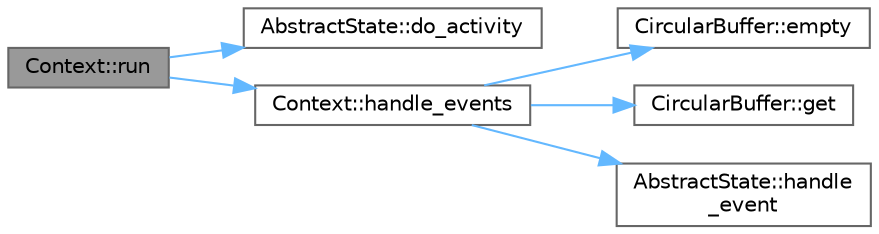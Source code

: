 digraph "Context::run"
{
 // LATEX_PDF_SIZE
  bgcolor="transparent";
  edge [fontname=Helvetica,fontsize=10,labelfontname=Helvetica,labelfontsize=10];
  node [fontname=Helvetica,fontsize=10,shape=box,height=0.2,width=0.4];
  rankdir="LR";
  Node1 [id="Node000001",label="Context::run",height=0.2,width=0.4,color="gray40", fillcolor="grey60", style="filled", fontcolor="black",tooltip=" "];
  Node1 -> Node2 [id="edge6_Node000001_Node000002",color="steelblue1",style="solid",tooltip=" "];
  Node2 [id="Node000002",label="AbstractState::do_activity",height=0.2,width=0.4,color="grey40", fillcolor="white", style="filled",URL="$class_abstract_state.html#a418c64b29df564dfc64151e9676ae885",tooltip=" "];
  Node1 -> Node3 [id="edge7_Node000001_Node000003",color="steelblue1",style="solid",tooltip=" "];
  Node3 [id="Node000003",label="Context::handle_events",height=0.2,width=0.4,color="grey40", fillcolor="white", style="filled",URL="$class_context.html#a1e8d7b504359380430b9faffd03338d5",tooltip=" "];
  Node3 -> Node4 [id="edge8_Node000003_Node000004",color="steelblue1",style="solid",tooltip=" "];
  Node4 [id="Node000004",label="CircularBuffer::empty",height=0.2,width=0.4,color="grey40", fillcolor="white", style="filled",URL="$class_circular_buffer.html#a1d3a28b8a5f3236ca01a50ad9ca9ffec",tooltip=" "];
  Node3 -> Node5 [id="edge9_Node000003_Node000005",color="steelblue1",style="solid",tooltip=" "];
  Node5 [id="Node000005",label="CircularBuffer::get",height=0.2,width=0.4,color="grey40", fillcolor="white", style="filled",URL="$class_circular_buffer.html#aec4bafc7deeb262f067a93779eba3ae1",tooltip=" "];
  Node3 -> Node6 [id="edge10_Node000003_Node000006",color="steelblue1",style="solid",tooltip=" "];
  Node6 [id="Node000006",label="AbstractState::handle\l_event",height=0.2,width=0.4,color="grey40", fillcolor="white", style="filled",URL="$class_abstract_state.html#abc190918893b1cb22af9c052b0a9c9f0",tooltip=" "];
}
